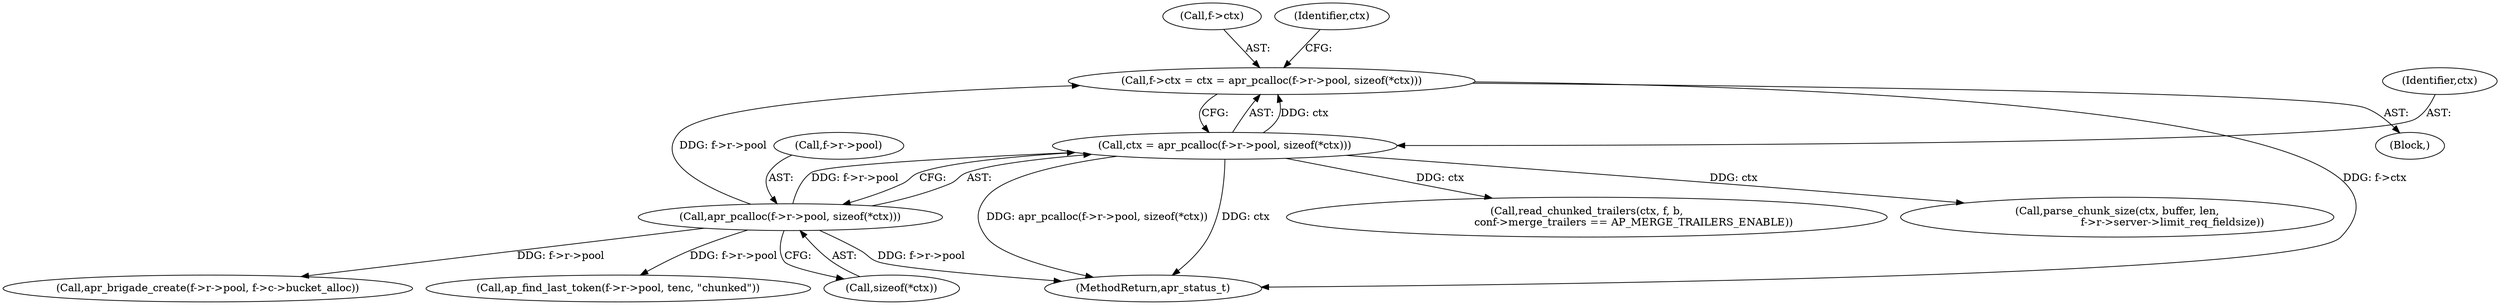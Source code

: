 digraph "0_httpd_e427c41257957b57036d5a549b260b6185d1dd73@API" {
"1000182" [label="(Call,f->ctx = ctx = apr_pcalloc(f->r->pool, sizeof(*ctx)))"];
"1000186" [label="(Call,ctx = apr_pcalloc(f->r->pool, sizeof(*ctx)))"];
"1000188" [label="(Call,apr_pcalloc(f->r->pool, sizeof(*ctx)))"];
"1000667" [label="(Call,read_chunked_trailers(ctx, f, b,\n                            conf->merge_trailers == AP_MERGE_TRAILERS_ENABLE))"];
"1000183" [label="(Call,f->ctx)"];
"1000182" [label="(Call,f->ctx = ctx = apr_pcalloc(f->r->pool, sizeof(*ctx)))"];
"1000179" [label="(Block,)"];
"1000188" [label="(Call,apr_pcalloc(f->r->pool, sizeof(*ctx)))"];
"1000632" [label="(Call,parse_chunk_size(ctx, buffer, len,\n                                 f->r->server->limit_req_fieldsize))"];
"1000187" [label="(Identifier,ctx)"];
"1000189" [label="(Call,f->r->pool)"];
"1000910" [label="(MethodReturn,apr_status_t)"];
"1000199" [label="(Identifier,ctx)"];
"1000186" [label="(Call,ctx = apr_pcalloc(f->r->pool, sizeof(*ctx)))"];
"1000449" [label="(Call,apr_brigade_create(f->r->pool, f->c->bucket_alloc))"];
"1000253" [label="(Call,ap_find_last_token(f->r->pool, tenc, \"chunked\"))"];
"1000194" [label="(Call,sizeof(*ctx))"];
"1000182" -> "1000179"  [label="AST: "];
"1000182" -> "1000186"  [label="CFG: "];
"1000183" -> "1000182"  [label="AST: "];
"1000186" -> "1000182"  [label="AST: "];
"1000199" -> "1000182"  [label="CFG: "];
"1000182" -> "1000910"  [label="DDG: f->ctx"];
"1000186" -> "1000182"  [label="DDG: ctx"];
"1000188" -> "1000182"  [label="DDG: f->r->pool"];
"1000186" -> "1000188"  [label="CFG: "];
"1000187" -> "1000186"  [label="AST: "];
"1000188" -> "1000186"  [label="AST: "];
"1000186" -> "1000910"  [label="DDG: apr_pcalloc(f->r->pool, sizeof(*ctx))"];
"1000186" -> "1000910"  [label="DDG: ctx"];
"1000188" -> "1000186"  [label="DDG: f->r->pool"];
"1000186" -> "1000632"  [label="DDG: ctx"];
"1000186" -> "1000667"  [label="DDG: ctx"];
"1000188" -> "1000194"  [label="CFG: "];
"1000189" -> "1000188"  [label="AST: "];
"1000194" -> "1000188"  [label="AST: "];
"1000188" -> "1000910"  [label="DDG: f->r->pool"];
"1000188" -> "1000253"  [label="DDG: f->r->pool"];
"1000188" -> "1000449"  [label="DDG: f->r->pool"];
}
